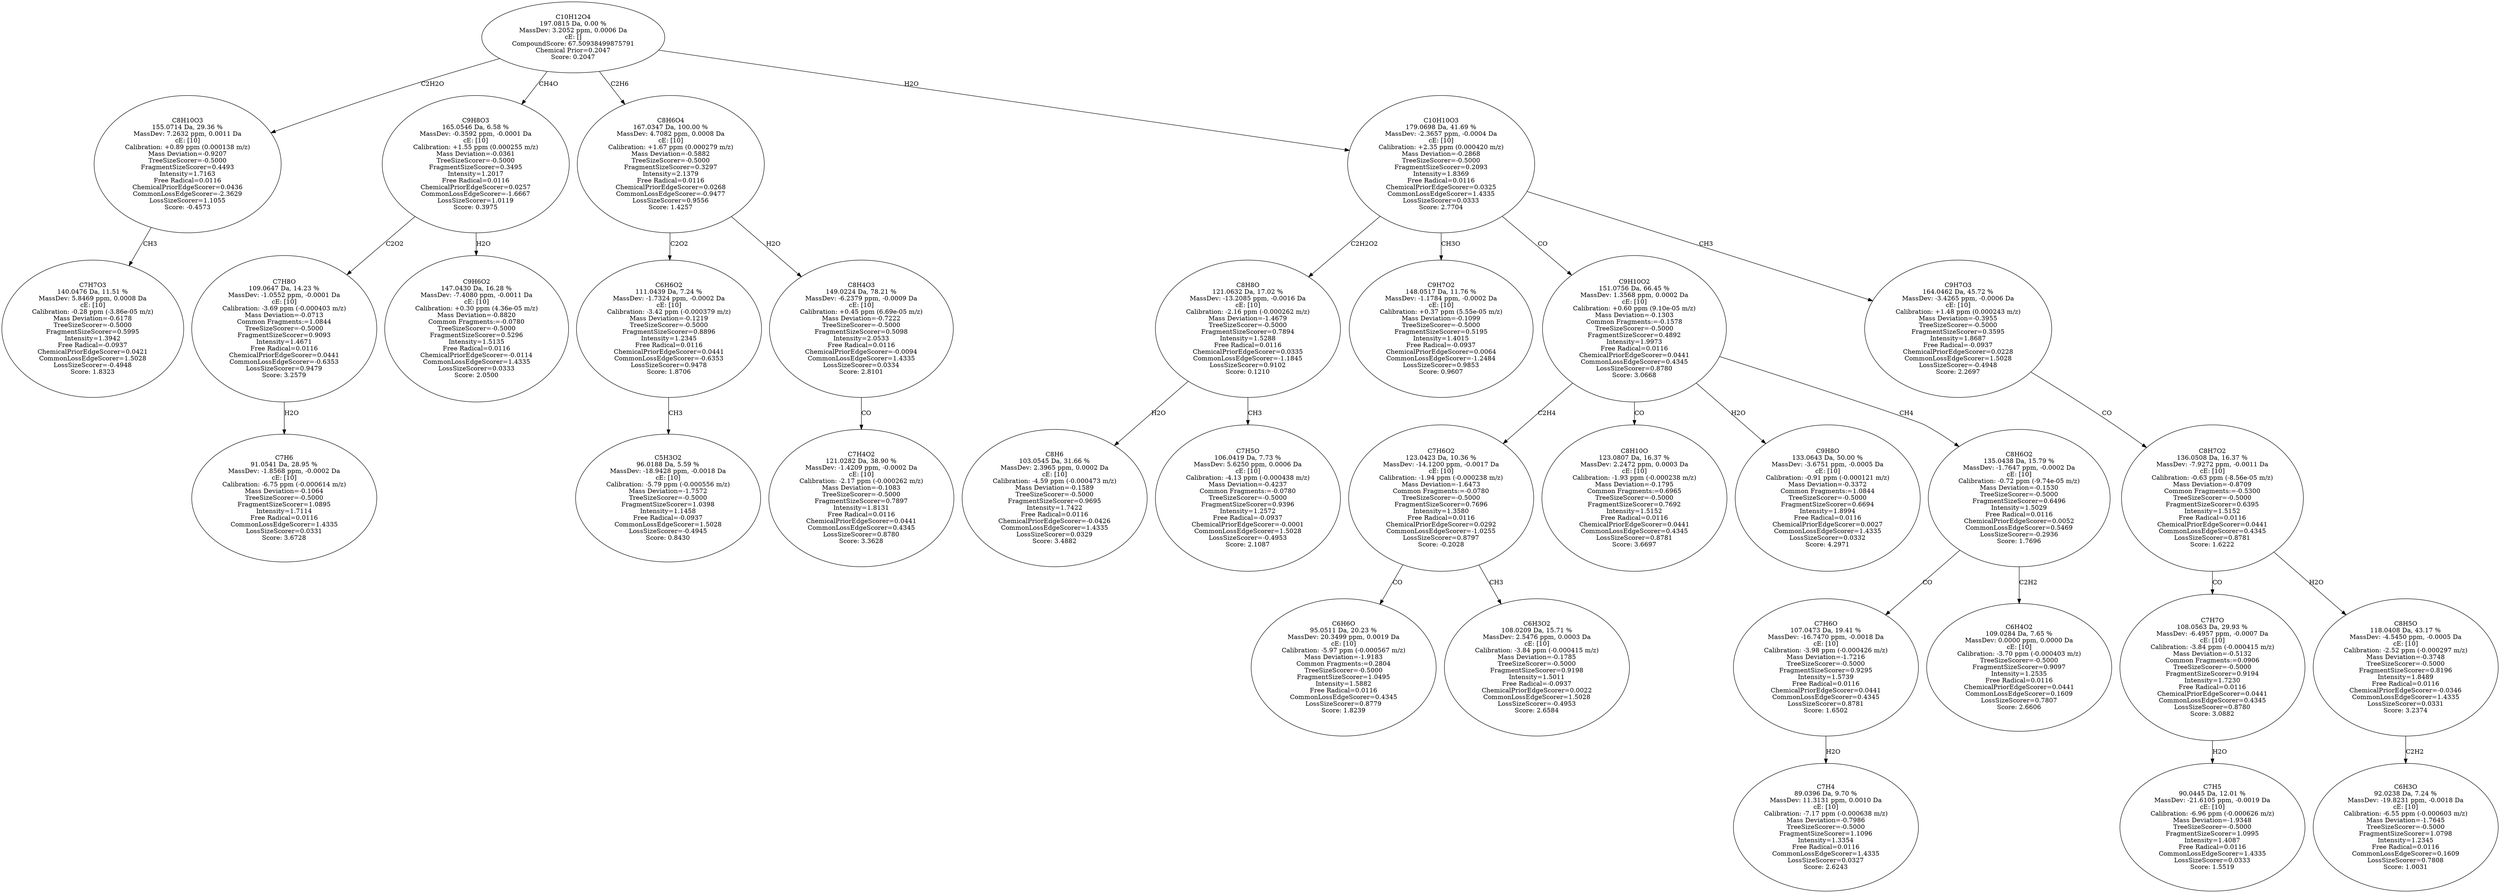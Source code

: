 strict digraph {
v1 [label="C7H7O3\n140.0476 Da, 11.51 %\nMassDev: 5.8469 ppm, 0.0008 Da\ncE: [10]\nCalibration: -0.28 ppm (-3.86e-05 m/z)\nMass Deviation=-0.6178\nTreeSizeScorer=-0.5000\nFragmentSizeScorer=0.5995\nIntensity=1.3942\nFree Radical=-0.0937\nChemicalPriorEdgeScorer=0.0421\nCommonLossEdgeScorer=1.5028\nLossSizeScorer=-0.4948\nScore: 1.8323"];
v2 [label="C8H10O3\n155.0714 Da, 29.36 %\nMassDev: 7.2632 ppm, 0.0011 Da\ncE: [10]\nCalibration: +0.89 ppm (0.000138 m/z)\nMass Deviation=-0.9207\nTreeSizeScorer=-0.5000\nFragmentSizeScorer=0.4493\nIntensity=1.7163\nFree Radical=0.0116\nChemicalPriorEdgeScorer=0.0436\nCommonLossEdgeScorer=-2.3629\nLossSizeScorer=1.1055\nScore: -0.4573"];
v3 [label="C7H6\n91.0541 Da, 28.95 %\nMassDev: -1.8568 ppm, -0.0002 Da\ncE: [10]\nCalibration: -6.75 ppm (-0.000614 m/z)\nMass Deviation=-0.1064\nTreeSizeScorer=-0.5000\nFragmentSizeScorer=1.0895\nIntensity=1.7114\nFree Radical=0.0116\nCommonLossEdgeScorer=1.4335\nLossSizeScorer=0.0331\nScore: 3.6728"];
v4 [label="C7H8O\n109.0647 Da, 14.23 %\nMassDev: -1.0552 ppm, -0.0001 Da\ncE: [10]\nCalibration: -3.69 ppm (-0.000403 m/z)\nMass Deviation=-0.0713\nCommon Fragments:=1.0844\nTreeSizeScorer=-0.5000\nFragmentSizeScorer=0.9093\nIntensity=1.4671\nFree Radical=0.0116\nChemicalPriorEdgeScorer=0.0441\nCommonLossEdgeScorer=-0.6353\nLossSizeScorer=0.9479\nScore: 3.2579"];
v5 [label="C9H6O2\n147.0430 Da, 16.28 %\nMassDev: -7.4080 ppm, -0.0011 Da\ncE: [10]\nCalibration: +0.30 ppm (4.36e-05 m/z)\nMass Deviation=-0.8820\nCommon Fragments:=-0.0780\nTreeSizeScorer=-0.5000\nFragmentSizeScorer=0.5296\nIntensity=1.5135\nFree Radical=0.0116\nChemicalPriorEdgeScorer=-0.0114\nCommonLossEdgeScorer=1.4335\nLossSizeScorer=0.0333\nScore: 2.0500"];
v6 [label="C9H8O3\n165.0546 Da, 6.58 %\nMassDev: -0.3592 ppm, -0.0001 Da\ncE: [10]\nCalibration: +1.55 ppm (0.000255 m/z)\nMass Deviation=-0.0361\nTreeSizeScorer=-0.5000\nFragmentSizeScorer=0.3495\nIntensity=1.2017\nFree Radical=0.0116\nChemicalPriorEdgeScorer=0.0257\nCommonLossEdgeScorer=-1.6667\nLossSizeScorer=1.0119\nScore: 0.3975"];
v7 [label="C5H3O2\n96.0188 Da, 5.59 %\nMassDev: -18.9428 ppm, -0.0018 Da\ncE: [10]\nCalibration: -5.79 ppm (-0.000556 m/z)\nMass Deviation=-1.7572\nTreeSizeScorer=-0.5000\nFragmentSizeScorer=1.0398\nIntensity=1.1458\nFree Radical=-0.0937\nCommonLossEdgeScorer=1.5028\nLossSizeScorer=-0.4945\nScore: 0.8430"];
v8 [label="C6H6O2\n111.0439 Da, 7.24 %\nMassDev: -1.7324 ppm, -0.0002 Da\ncE: [10]\nCalibration: -3.42 ppm (-0.000379 m/z)\nMass Deviation=-0.1219\nTreeSizeScorer=-0.5000\nFragmentSizeScorer=0.8896\nIntensity=1.2345\nFree Radical=0.0116\nChemicalPriorEdgeScorer=0.0441\nCommonLossEdgeScorer=-0.6353\nLossSizeScorer=0.9478\nScore: 1.8706"];
v9 [label="C7H4O2\n121.0282 Da, 38.90 %\nMassDev: -1.4209 ppm, -0.0002 Da\ncE: [10]\nCalibration: -2.17 ppm (-0.000262 m/z)\nMass Deviation=-0.1083\nTreeSizeScorer=-0.5000\nFragmentSizeScorer=0.7897\nIntensity=1.8131\nFree Radical=0.0116\nChemicalPriorEdgeScorer=0.0441\nCommonLossEdgeScorer=0.4345\nLossSizeScorer=0.8780\nScore: 3.3628"];
v10 [label="C8H4O3\n149.0224 Da, 78.21 %\nMassDev: -6.2379 ppm, -0.0009 Da\ncE: [10]\nCalibration: +0.45 ppm (6.69e-05 m/z)\nMass Deviation=-0.7222\nTreeSizeScorer=-0.5000\nFragmentSizeScorer=0.5098\nIntensity=2.0533\nFree Radical=0.0116\nChemicalPriorEdgeScorer=-0.0094\nCommonLossEdgeScorer=1.4335\nLossSizeScorer=0.0334\nScore: 2.8101"];
v11 [label="C8H6O4\n167.0347 Da, 100.00 %\nMassDev: 4.7082 ppm, 0.0008 Da\ncE: [10]\nCalibration: +1.67 ppm (0.000279 m/z)\nMass Deviation=-0.5882\nTreeSizeScorer=-0.5000\nFragmentSizeScorer=0.3297\nIntensity=2.1379\nFree Radical=0.0116\nChemicalPriorEdgeScorer=0.0268\nCommonLossEdgeScorer=-0.9477\nLossSizeScorer=0.9556\nScore: 1.4257"];
v12 [label="C8H6\n103.0545 Da, 31.66 %\nMassDev: 2.3965 ppm, 0.0002 Da\ncE: [10]\nCalibration: -4.59 ppm (-0.000473 m/z)\nMass Deviation=-0.1589\nTreeSizeScorer=-0.5000\nFragmentSizeScorer=0.9695\nIntensity=1.7422\nFree Radical=0.0116\nChemicalPriorEdgeScorer=-0.0426\nCommonLossEdgeScorer=1.4335\nLossSizeScorer=0.0329\nScore: 3.4882"];
v13 [label="C7H5O\n106.0419 Da, 7.73 %\nMassDev: 5.6250 ppm, 0.0006 Da\ncE: [10]\nCalibration: -4.13 ppm (-0.000438 m/z)\nMass Deviation=-0.4237\nCommon Fragments:=-0.0780\nTreeSizeScorer=-0.5000\nFragmentSizeScorer=0.9396\nIntensity=1.2572\nFree Radical=-0.0937\nChemicalPriorEdgeScorer=-0.0001\nCommonLossEdgeScorer=1.5028\nLossSizeScorer=-0.4953\nScore: 2.1087"];
v14 [label="C8H8O\n121.0632 Da, 17.02 %\nMassDev: -13.2085 ppm, -0.0016 Da\ncE: [10]\nCalibration: -2.16 ppm (-0.000262 m/z)\nMass Deviation=-1.4679\nTreeSizeScorer=-0.5000\nFragmentSizeScorer=0.7894\nIntensity=1.5288\nFree Radical=0.0116\nChemicalPriorEdgeScorer=0.0335\nCommonLossEdgeScorer=-1.1845\nLossSizeScorer=0.9102\nScore: 0.1210"];
v15 [label="C9H7O2\n148.0517 Da, 11.76 %\nMassDev: -1.1784 ppm, -0.0002 Da\ncE: [10]\nCalibration: +0.37 ppm (5.55e-05 m/z)\nMass Deviation=-0.1099\nTreeSizeScorer=-0.5000\nFragmentSizeScorer=0.5195\nIntensity=1.4015\nFree Radical=-0.0937\nChemicalPriorEdgeScorer=0.0064\nCommonLossEdgeScorer=-1.2484\nLossSizeScorer=0.9853\nScore: 0.9607"];
v16 [label="C6H6O\n95.0511 Da, 20.23 %\nMassDev: 20.3499 ppm, 0.0019 Da\ncE: [10]\nCalibration: -5.97 ppm (-0.000567 m/z)\nMass Deviation=-1.9183\nCommon Fragments:=0.2804\nTreeSizeScorer=-0.5000\nFragmentSizeScorer=1.0495\nIntensity=1.5882\nFree Radical=0.0116\nCommonLossEdgeScorer=0.4345\nLossSizeScorer=0.8779\nScore: 1.8239"];
v17 [label="C6H3O2\n108.0209 Da, 15.71 %\nMassDev: 2.5476 ppm, 0.0003 Da\ncE: [10]\nCalibration: -3.84 ppm (-0.000415 m/z)\nMass Deviation=-0.1785\nTreeSizeScorer=-0.5000\nFragmentSizeScorer=0.9198\nIntensity=1.5011\nFree Radical=-0.0937\nChemicalPriorEdgeScorer=0.0022\nCommonLossEdgeScorer=1.5028\nLossSizeScorer=-0.4953\nScore: 2.6584"];
v18 [label="C7H6O2\n123.0423 Da, 10.36 %\nMassDev: -14.1200 ppm, -0.0017 Da\ncE: [10]\nCalibration: -1.94 ppm (-0.000238 m/z)\nMass Deviation=-1.6473\nCommon Fragments:=-0.0780\nTreeSizeScorer=-0.5000\nFragmentSizeScorer=0.7696\nIntensity=1.3580\nFree Radical=0.0116\nChemicalPriorEdgeScorer=0.0292\nCommonLossEdgeScorer=-1.0255\nLossSizeScorer=0.8797\nScore: -0.2028"];
v19 [label="C8H10O\n123.0807 Da, 16.37 %\nMassDev: 2.2472 ppm, 0.0003 Da\ncE: [10]\nCalibration: -1.93 ppm (-0.000238 m/z)\nMass Deviation=-0.1795\nCommon Fragments:=0.6965\nTreeSizeScorer=-0.5000\nFragmentSizeScorer=0.7692\nIntensity=1.5152\nFree Radical=0.0116\nChemicalPriorEdgeScorer=0.0441\nCommonLossEdgeScorer=0.4345\nLossSizeScorer=0.8781\nScore: 3.6697"];
v20 [label="C9H8O\n133.0643 Da, 50.00 %\nMassDev: -3.6751 ppm, -0.0005 Da\ncE: [10]\nCalibration: -0.91 ppm (-0.000121 m/z)\nMass Deviation=-0.3372\nCommon Fragments:=1.0844\nTreeSizeScorer=-0.5000\nFragmentSizeScorer=0.6694\nIntensity=1.8994\nFree Radical=0.0116\nChemicalPriorEdgeScorer=0.0027\nCommonLossEdgeScorer=1.4335\nLossSizeScorer=0.0332\nScore: 4.2971"];
v21 [label="C7H4\n89.0396 Da, 9.70 %\nMassDev: 11.3131 ppm, 0.0010 Da\ncE: [10]\nCalibration: -7.17 ppm (-0.000638 m/z)\nMass Deviation=-0.7986\nTreeSizeScorer=-0.5000\nFragmentSizeScorer=1.1096\nIntensity=1.3354\nFree Radical=0.0116\nCommonLossEdgeScorer=1.4335\nLossSizeScorer=0.0327\nScore: 2.6243"];
v22 [label="C7H6O\n107.0473 Da, 19.41 %\nMassDev: -16.7470 ppm, -0.0018 Da\ncE: [10]\nCalibration: -3.98 ppm (-0.000426 m/z)\nMass Deviation=-1.7216\nTreeSizeScorer=-0.5000\nFragmentSizeScorer=0.9295\nIntensity=1.5739\nFree Radical=0.0116\nChemicalPriorEdgeScorer=0.0441\nCommonLossEdgeScorer=0.4345\nLossSizeScorer=0.8781\nScore: 1.6502"];
v23 [label="C6H4O2\n109.0284 Da, 7.65 %\nMassDev: 0.0000 ppm, 0.0000 Da\ncE: [10]\nCalibration: -3.70 ppm (-0.000403 m/z)\nTreeSizeScorer=-0.5000\nFragmentSizeScorer=0.9097\nIntensity=1.2535\nFree Radical=0.0116\nChemicalPriorEdgeScorer=0.0441\nCommonLossEdgeScorer=0.1609\nLossSizeScorer=0.7807\nScore: 2.6606"];
v24 [label="C8H6O2\n135.0438 Da, 15.79 %\nMassDev: -1.7647 ppm, -0.0002 Da\ncE: [10]\nCalibration: -0.72 ppm (-9.74e-05 m/z)\nMass Deviation=-0.1530\nTreeSizeScorer=-0.5000\nFragmentSizeScorer=0.6496\nIntensity=1.5029\nFree Radical=0.0116\nChemicalPriorEdgeScorer=0.0052\nCommonLossEdgeScorer=0.5469\nLossSizeScorer=-0.2936\nScore: 1.7696"];
v25 [label="C9H10O2\n151.0756 Da, 66.45 %\nMassDev: 1.3568 ppm, 0.0002 Da\ncE: [10]\nCalibration: +0.60 ppm (9.10e-05 m/z)\nMass Deviation=-0.1303\nCommon Fragments:=-0.1578\nTreeSizeScorer=-0.5000\nFragmentSizeScorer=0.4892\nIntensity=1.9973\nFree Radical=0.0116\nChemicalPriorEdgeScorer=0.0441\nCommonLossEdgeScorer=0.4345\nLossSizeScorer=0.8780\nScore: 3.0668"];
v26 [label="C7H5\n90.0445 Da, 12.01 %\nMassDev: -21.6105 ppm, -0.0019 Da\ncE: [10]\nCalibration: -6.96 ppm (-0.000626 m/z)\nMass Deviation=-1.9348\nTreeSizeScorer=-0.5000\nFragmentSizeScorer=1.0995\nIntensity=1.4087\nFree Radical=0.0116\nCommonLossEdgeScorer=1.4335\nLossSizeScorer=0.0333\nScore: 1.5519"];
v27 [label="C7H7O\n108.0563 Da, 29.93 %\nMassDev: -6.4957 ppm, -0.0007 Da\ncE: [10]\nCalibration: -3.84 ppm (-0.000415 m/z)\nMass Deviation=-0.5132\nCommon Fragments:=0.0906\nTreeSizeScorer=-0.5000\nFragmentSizeScorer=0.9194\nIntensity=1.7230\nFree Radical=0.0116\nChemicalPriorEdgeScorer=0.0441\nCommonLossEdgeScorer=0.4345\nLossSizeScorer=0.8780\nScore: 3.0882"];
v28 [label="C6H3O\n92.0238 Da, 7.24 %\nMassDev: -19.8231 ppm, -0.0018 Da\ncE: [10]\nCalibration: -6.55 ppm (-0.000603 m/z)\nMass Deviation=-1.7645\nTreeSizeScorer=-0.5000\nFragmentSizeScorer=1.0798\nIntensity=1.2345\nFree Radical=0.0116\nCommonLossEdgeScorer=0.1609\nLossSizeScorer=0.7808\nScore: 1.0031"];
v29 [label="C8H5O\n118.0408 Da, 43.17 %\nMassDev: -4.5450 ppm, -0.0005 Da\ncE: [10]\nCalibration: -2.52 ppm (-0.000297 m/z)\nMass Deviation=-0.3748\nTreeSizeScorer=-0.5000\nFragmentSizeScorer=0.8196\nIntensity=1.8489\nFree Radical=0.0116\nChemicalPriorEdgeScorer=-0.0346\nCommonLossEdgeScorer=1.4335\nLossSizeScorer=0.0331\nScore: 3.2374"];
v30 [label="C8H7O2\n136.0508 Da, 16.37 %\nMassDev: -7.9272 ppm, -0.0011 Da\ncE: [10]\nCalibration: -0.63 ppm (-8.56e-05 m/z)\nMass Deviation=-0.8709\nCommon Fragments:=-0.5300\nTreeSizeScorer=-0.5000\nFragmentSizeScorer=0.6395\nIntensity=1.5152\nFree Radical=0.0116\nChemicalPriorEdgeScorer=0.0441\nCommonLossEdgeScorer=0.4345\nLossSizeScorer=0.8781\nScore: 1.6222"];
v31 [label="C9H7O3\n164.0462 Da, 45.72 %\nMassDev: -3.4265 ppm, -0.0006 Da\ncE: [10]\nCalibration: +1.48 ppm (0.000243 m/z)\nMass Deviation=-0.3955\nTreeSizeScorer=-0.5000\nFragmentSizeScorer=0.3595\nIntensity=1.8687\nFree Radical=-0.0937\nChemicalPriorEdgeScorer=0.0228\nCommonLossEdgeScorer=1.5028\nLossSizeScorer=-0.4948\nScore: 2.2697"];
v32 [label="C10H10O3\n179.0698 Da, 41.69 %\nMassDev: -2.3657 ppm, -0.0004 Da\ncE: [10]\nCalibration: +2.35 ppm (0.000420 m/z)\nMass Deviation=-0.2868\nTreeSizeScorer=-0.5000\nFragmentSizeScorer=0.2093\nIntensity=1.8369\nFree Radical=0.0116\nChemicalPriorEdgeScorer=0.0325\nCommonLossEdgeScorer=1.4335\nLossSizeScorer=0.0333\nScore: 2.7704"];
v33 [label="C10H12O4\n197.0815 Da, 0.00 %\nMassDev: 3.2052 ppm, 0.0006 Da\ncE: []\nCompoundScore: 67.50938499875791\nChemical Prior=0.2047\nScore: 0.2047"];
v2 -> v1 [label="CH3"];
v33 -> v2 [label="C2H2O"];
v4 -> v3 [label="H2O"];
v6 -> v4 [label="C2O2"];
v6 -> v5 [label="H2O"];
v33 -> v6 [label="CH4O"];
v8 -> v7 [label="CH3"];
v11 -> v8 [label="C2O2"];
v10 -> v9 [label="CO"];
v11 -> v10 [label="H2O"];
v33 -> v11 [label="C2H6"];
v14 -> v12 [label="H2O"];
v14 -> v13 [label="CH3"];
v32 -> v14 [label="C2H2O2"];
v32 -> v15 [label="CH3O"];
v18 -> v16 [label="CO"];
v18 -> v17 [label="CH3"];
v25 -> v18 [label="C2H4"];
v25 -> v19 [label="CO"];
v25 -> v20 [label="H2O"];
v22 -> v21 [label="H2O"];
v24 -> v22 [label="CO"];
v24 -> v23 [label="C2H2"];
v25 -> v24 [label="CH4"];
v32 -> v25 [label="CO"];
v27 -> v26 [label="H2O"];
v30 -> v27 [label="CO"];
v29 -> v28 [label="C2H2"];
v30 -> v29 [label="H2O"];
v31 -> v30 [label="CO"];
v32 -> v31 [label="CH3"];
v33 -> v32 [label="H2O"];
}